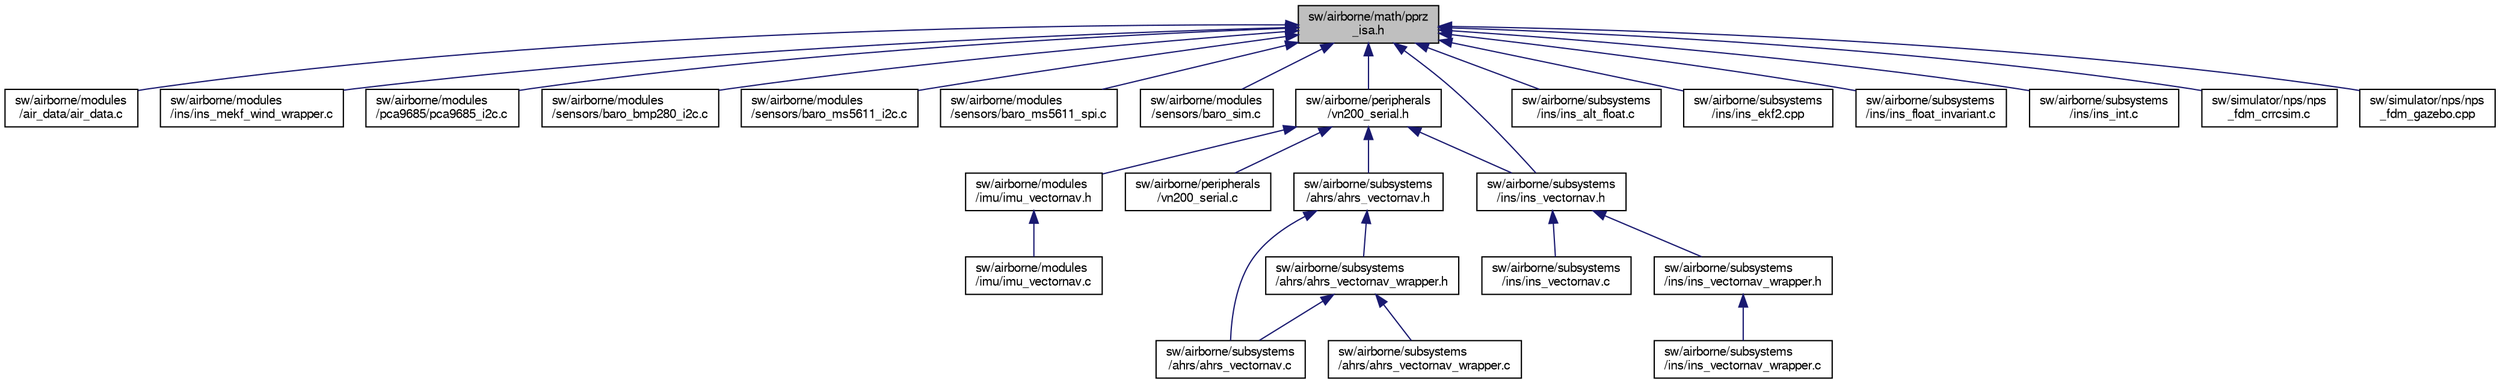 digraph "sw/airborne/math/pprz_isa.h"
{
  edge [fontname="FreeSans",fontsize="10",labelfontname="FreeSans",labelfontsize="10"];
  node [fontname="FreeSans",fontsize="10",shape=record];
  Node1 [label="sw/airborne/math/pprz\l_isa.h",height=0.2,width=0.4,color="black", fillcolor="grey75", style="filled", fontcolor="black"];
  Node1 -> Node2 [dir="back",color="midnightblue",fontsize="10",style="solid",fontname="FreeSans"];
  Node2 [label="sw/airborne/modules\l/air_data/air_data.c",height=0.2,width=0.4,color="black", fillcolor="white", style="filled",URL="$air__data_8c.html",tooltip="Air Data interface. "];
  Node1 -> Node3 [dir="back",color="midnightblue",fontsize="10",style="solid",fontname="FreeSans"];
  Node3 [label="sw/airborne/modules\l/ins/ins_mekf_wind_wrapper.c",height=0.2,width=0.4,color="black", fillcolor="white", style="filled",URL="$ins__mekf__wind__wrapper_8c.html",tooltip="Paparazzi specific wrapper to run MEKF-Wind INS filter. "];
  Node1 -> Node4 [dir="back",color="midnightblue",fontsize="10",style="solid",fontname="FreeSans"];
  Node4 [label="sw/airborne/modules\l/pca9685/pca9685_i2c.c",height=0.2,width=0.4,color="black", fillcolor="white", style="filled",URL="$pca9685__i2c_8c.html"];
  Node1 -> Node5 [dir="back",color="midnightblue",fontsize="10",style="solid",fontname="FreeSans"];
  Node5 [label="sw/airborne/modules\l/sensors/baro_bmp280_i2c.c",height=0.2,width=0.4,color="black", fillcolor="white", style="filled",URL="$baro__bmp280__i2c_8c.html",tooltip="Bosch BMP280 I2C sensor interface. "];
  Node1 -> Node6 [dir="back",color="midnightblue",fontsize="10",style="solid",fontname="FreeSans"];
  Node6 [label="sw/airborne/modules\l/sensors/baro_ms5611_i2c.c",height=0.2,width=0.4,color="black", fillcolor="white", style="filled",URL="$baro__ms5611__i2c_8c.html",tooltip="Measurement Specialties (Intersema) MS5611-01BA pressure/temperature sensor interface for I2C..."];
  Node1 -> Node7 [dir="back",color="midnightblue",fontsize="10",style="solid",fontname="FreeSans"];
  Node7 [label="sw/airborne/modules\l/sensors/baro_ms5611_spi.c",height=0.2,width=0.4,color="black", fillcolor="white", style="filled",URL="$baro__ms5611__spi_8c.html",tooltip="Measurement Specialties (Intersema) MS5611-01BA pressure/temperature sensor interface for SPI..."];
  Node1 -> Node8 [dir="back",color="midnightblue",fontsize="10",style="solid",fontname="FreeSans"];
  Node8 [label="sw/airborne/modules\l/sensors/baro_sim.c",height=0.2,width=0.4,color="black", fillcolor="white", style="filled",URL="$baro__sim_8c.html",tooltip="Simulate barometer pressure measurement using gps.hmsl. "];
  Node1 -> Node9 [dir="back",color="midnightblue",fontsize="10",style="solid",fontname="FreeSans"];
  Node9 [label="sw/airborne/peripherals\l/vn200_serial.h",height=0.2,width=0.4,color="black", fillcolor="white", style="filled",URL="$vn200__serial_8h.html",tooltip="Vectornav VN-200 INS subsystem. "];
  Node9 -> Node10 [dir="back",color="midnightblue",fontsize="10",style="solid",fontname="FreeSans"];
  Node10 [label="sw/airborne/modules\l/imu/imu_vectornav.h",height=0.2,width=0.4,color="black", fillcolor="white", style="filled",URL="$imu__vectornav_8h.html",tooltip="Vectornav VN-200 IMU subsystems, to be used with other AHRS/INS algorithms. "];
  Node10 -> Node11 [dir="back",color="midnightblue",fontsize="10",style="solid",fontname="FreeSans"];
  Node11 [label="sw/airborne/modules\l/imu/imu_vectornav.c",height=0.2,width=0.4,color="black", fillcolor="white", style="filled",URL="$imu__vectornav_8c.html",tooltip="Vectornav VN-200 IMU subsystems, to be used with other AHRS/INS algorithms. "];
  Node9 -> Node12 [dir="back",color="midnightblue",fontsize="10",style="solid",fontname="FreeSans"];
  Node12 [label="sw/airborne/peripherals\l/vn200_serial.c",height=0.2,width=0.4,color="black", fillcolor="white", style="filled",URL="$vn200__serial_8c.html",tooltip="Vectornav VN-200 INS subsystem. "];
  Node9 -> Node13 [dir="back",color="midnightblue",fontsize="10",style="solid",fontname="FreeSans"];
  Node13 [label="sw/airborne/subsystems\l/ahrs/ahrs_vectornav.h",height=0.2,width=0.4,color="black", fillcolor="white", style="filled",URL="$ahrs__vectornav_8h.html",tooltip="Vectornav VN-200 as AHRS. "];
  Node13 -> Node14 [dir="back",color="midnightblue",fontsize="10",style="solid",fontname="FreeSans"];
  Node14 [label="sw/airborne/subsystems\l/ahrs/ahrs_vectornav.c",height=0.2,width=0.4,color="black", fillcolor="white", style="filled",URL="$ahrs__vectornav_8c.html"];
  Node13 -> Node15 [dir="back",color="midnightblue",fontsize="10",style="solid",fontname="FreeSans"];
  Node15 [label="sw/airborne/subsystems\l/ahrs/ahrs_vectornav_wrapper.h",height=0.2,width=0.4,color="black", fillcolor="white", style="filled",URL="$ahrs__vectornav__wrapper_8h.html",tooltip="Vectornav VN-200 as AHRS. "];
  Node15 -> Node14 [dir="back",color="midnightblue",fontsize="10",style="solid",fontname="FreeSans"];
  Node15 -> Node16 [dir="back",color="midnightblue",fontsize="10",style="solid",fontname="FreeSans"];
  Node16 [label="sw/airborne/subsystems\l/ahrs/ahrs_vectornav_wrapper.c",height=0.2,width=0.4,color="black", fillcolor="white", style="filled",URL="$ahrs__vectornav__wrapper_8c.html",tooltip="Vectornav VN-200 as AHRS. "];
  Node9 -> Node17 [dir="back",color="midnightblue",fontsize="10",style="solid",fontname="FreeSans"];
  Node17 [label="sw/airborne/subsystems\l/ins/ins_vectornav.h",height=0.2,width=0.4,color="black", fillcolor="white", style="filled",URL="$ins__vectornav_8h.html",tooltip="Vectornav VN-200 INS subsystem. "];
  Node17 -> Node18 [dir="back",color="midnightblue",fontsize="10",style="solid",fontname="FreeSans"];
  Node18 [label="sw/airborne/subsystems\l/ins/ins_vectornav.c",height=0.2,width=0.4,color="black", fillcolor="white", style="filled",URL="$ins__vectornav_8c.html",tooltip="Vectornav VN-200 INS subsystem. "];
  Node17 -> Node19 [dir="back",color="midnightblue",fontsize="10",style="solid",fontname="FreeSans"];
  Node19 [label="sw/airborne/subsystems\l/ins/ins_vectornav_wrapper.h",height=0.2,width=0.4,color="black", fillcolor="white", style="filled",URL="$ins__vectornav__wrapper_8h.html",tooltip="Vectornav VN-200 INS subsystem. "];
  Node19 -> Node20 [dir="back",color="midnightblue",fontsize="10",style="solid",fontname="FreeSans"];
  Node20 [label="sw/airborne/subsystems\l/ins/ins_vectornav_wrapper.c",height=0.2,width=0.4,color="black", fillcolor="white", style="filled",URL="$ins__vectornav__wrapper_8c.html",tooltip="Vectornav VN-200 INS subsystem. "];
  Node1 -> Node21 [dir="back",color="midnightblue",fontsize="10",style="solid",fontname="FreeSans"];
  Node21 [label="sw/airborne/subsystems\l/ins/ins_alt_float.c",height=0.2,width=0.4,color="black", fillcolor="white", style="filled",URL="$ins__alt__float_8c.html",tooltip="Filters altitude and climb rate for fixedwings. "];
  Node1 -> Node22 [dir="back",color="midnightblue",fontsize="10",style="solid",fontname="FreeSans"];
  Node22 [label="sw/airborne/subsystems\l/ins/ins_ekf2.cpp",height=0.2,width=0.4,color="black", fillcolor="white", style="filled",URL="$ins__ekf2_8cpp.html",tooltip="INS based in the EKF2 of PX4. "];
  Node1 -> Node23 [dir="back",color="midnightblue",fontsize="10",style="solid",fontname="FreeSans"];
  Node23 [label="sw/airborne/subsystems\l/ins/ins_float_invariant.c",height=0.2,width=0.4,color="black", fillcolor="white", style="filled",URL="$ins__float__invariant_8c.html"];
  Node1 -> Node24 [dir="back",color="midnightblue",fontsize="10",style="solid",fontname="FreeSans"];
  Node24 [label="sw/airborne/subsystems\l/ins/ins_int.c",height=0.2,width=0.4,color="black", fillcolor="white", style="filled",URL="$ins__int_8c.html",tooltip="INS for rotorcrafts combining vertical and horizontal filters. "];
  Node1 -> Node17 [dir="back",color="midnightblue",fontsize="10",style="solid",fontname="FreeSans"];
  Node1 -> Node25 [dir="back",color="midnightblue",fontsize="10",style="solid",fontname="FreeSans"];
  Node25 [label="sw/simulator/nps/nps\l_fdm_crrcsim.c",height=0.2,width=0.4,color="black", fillcolor="white", style="filled",URL="$nps__fdm__crrcsim_8c.html",tooltip="Flight Dynamics Model (FDM) for NPS using CRRCSIM. "];
  Node1 -> Node26 [dir="back",color="midnightblue",fontsize="10",style="solid",fontname="FreeSans"];
  Node26 [label="sw/simulator/nps/nps\l_fdm_gazebo.cpp",height=0.2,width=0.4,color="black", fillcolor="white", style="filled",URL="$nps__fdm__gazebo_8cpp.html",tooltip="Flight Dynamics Model (FDM) for NPS using Gazebo. "];
}
